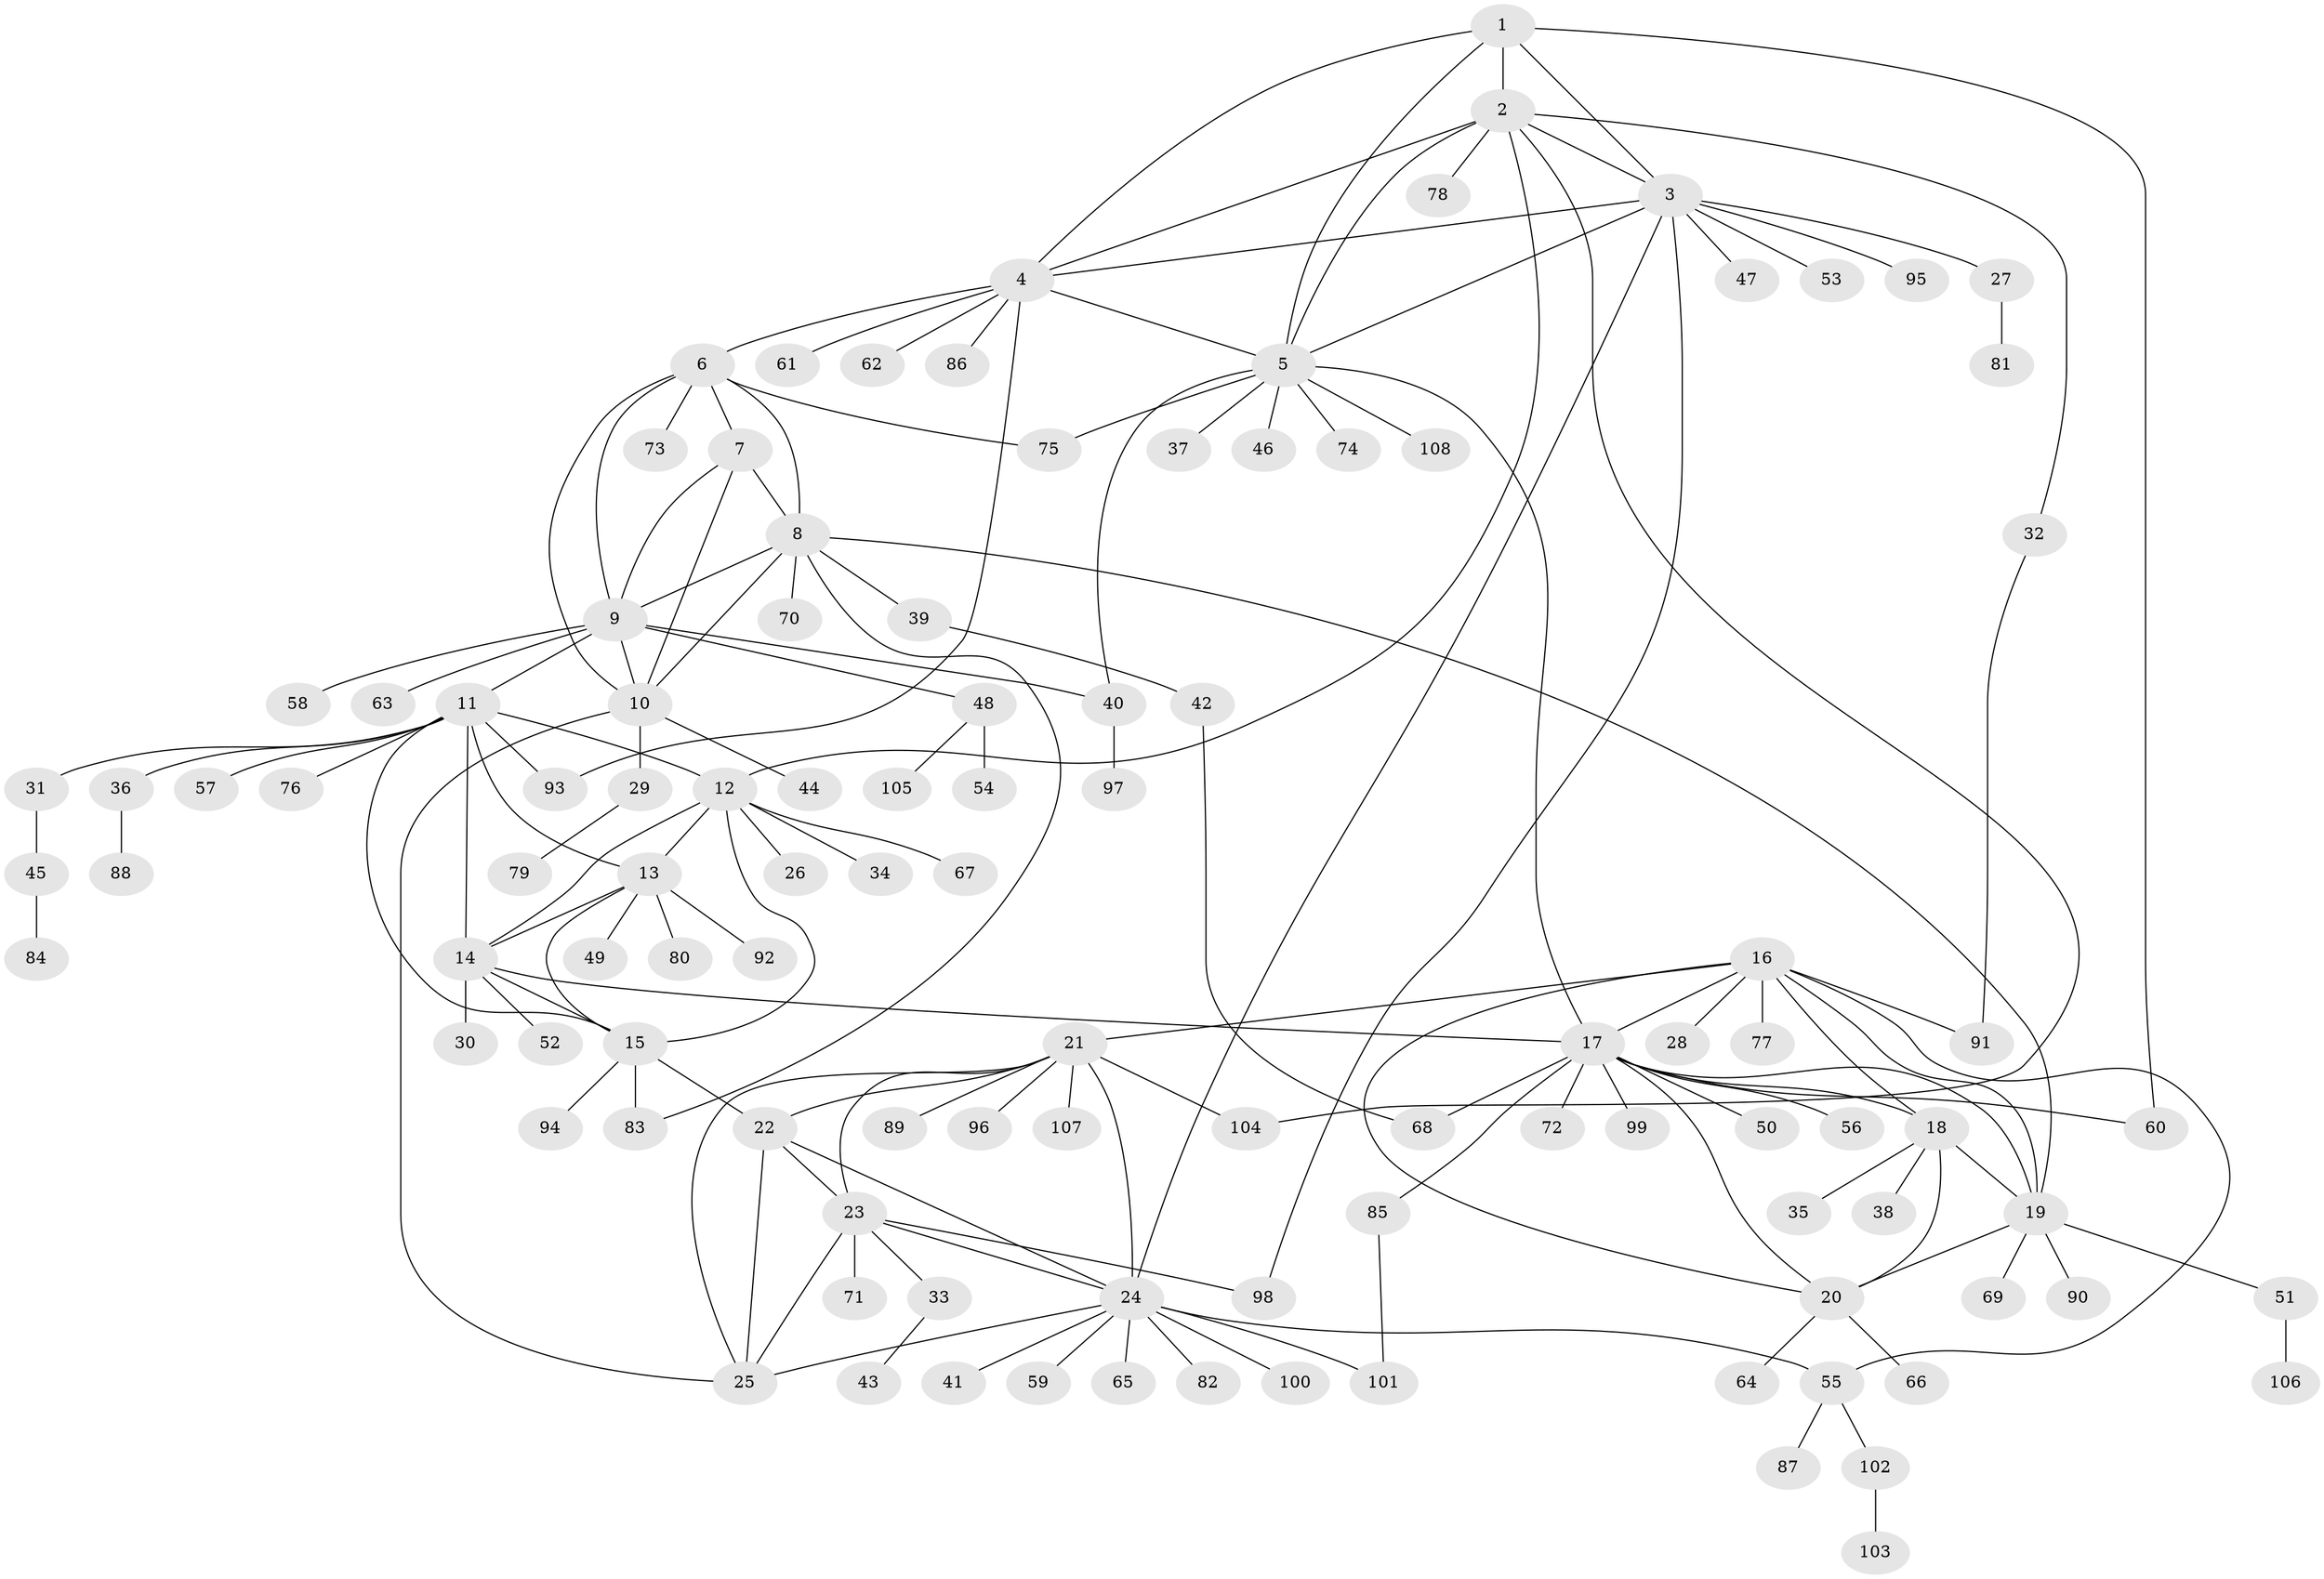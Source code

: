 // coarse degree distribution, {6: 0.013333333333333334, 3: 0.013333333333333334, 12: 0.013333333333333334, 7: 0.013333333333333334, 14: 0.013333333333333334, 5: 0.013333333333333334, 10: 0.02666666666666667, 4: 0.013333333333333334, 1: 0.7333333333333333, 2: 0.12, 18: 0.02666666666666667}
// Generated by graph-tools (version 1.1) at 2025/58/03/04/25 21:58:55]
// undirected, 108 vertices, 154 edges
graph export_dot {
graph [start="1"]
  node [color=gray90,style=filled];
  1;
  2;
  3;
  4;
  5;
  6;
  7;
  8;
  9;
  10;
  11;
  12;
  13;
  14;
  15;
  16;
  17;
  18;
  19;
  20;
  21;
  22;
  23;
  24;
  25;
  26;
  27;
  28;
  29;
  30;
  31;
  32;
  33;
  34;
  35;
  36;
  37;
  38;
  39;
  40;
  41;
  42;
  43;
  44;
  45;
  46;
  47;
  48;
  49;
  50;
  51;
  52;
  53;
  54;
  55;
  56;
  57;
  58;
  59;
  60;
  61;
  62;
  63;
  64;
  65;
  66;
  67;
  68;
  69;
  70;
  71;
  72;
  73;
  74;
  75;
  76;
  77;
  78;
  79;
  80;
  81;
  82;
  83;
  84;
  85;
  86;
  87;
  88;
  89;
  90;
  91;
  92;
  93;
  94;
  95;
  96;
  97;
  98;
  99;
  100;
  101;
  102;
  103;
  104;
  105;
  106;
  107;
  108;
  1 -- 2;
  1 -- 3;
  1 -- 4;
  1 -- 5;
  1 -- 60;
  2 -- 3;
  2 -- 4;
  2 -- 5;
  2 -- 12;
  2 -- 32;
  2 -- 78;
  2 -- 104;
  3 -- 4;
  3 -- 5;
  3 -- 24;
  3 -- 27;
  3 -- 47;
  3 -- 53;
  3 -- 95;
  3 -- 98;
  4 -- 5;
  4 -- 6;
  4 -- 61;
  4 -- 62;
  4 -- 86;
  4 -- 93;
  5 -- 17;
  5 -- 37;
  5 -- 40;
  5 -- 46;
  5 -- 74;
  5 -- 75;
  5 -- 108;
  6 -- 7;
  6 -- 8;
  6 -- 9;
  6 -- 10;
  6 -- 73;
  6 -- 75;
  7 -- 8;
  7 -- 9;
  7 -- 10;
  8 -- 9;
  8 -- 10;
  8 -- 19;
  8 -- 39;
  8 -- 70;
  8 -- 83;
  9 -- 10;
  9 -- 11;
  9 -- 40;
  9 -- 48;
  9 -- 58;
  9 -- 63;
  10 -- 25;
  10 -- 29;
  10 -- 44;
  11 -- 12;
  11 -- 13;
  11 -- 14;
  11 -- 15;
  11 -- 31;
  11 -- 36;
  11 -- 57;
  11 -- 76;
  11 -- 93;
  12 -- 13;
  12 -- 14;
  12 -- 15;
  12 -- 26;
  12 -- 34;
  12 -- 67;
  13 -- 14;
  13 -- 15;
  13 -- 49;
  13 -- 80;
  13 -- 92;
  14 -- 15;
  14 -- 17;
  14 -- 30;
  14 -- 52;
  15 -- 22;
  15 -- 83;
  15 -- 94;
  16 -- 17;
  16 -- 18;
  16 -- 19;
  16 -- 20;
  16 -- 21;
  16 -- 28;
  16 -- 55;
  16 -- 77;
  16 -- 91;
  17 -- 18;
  17 -- 19;
  17 -- 20;
  17 -- 50;
  17 -- 56;
  17 -- 60;
  17 -- 68;
  17 -- 72;
  17 -- 85;
  17 -- 99;
  18 -- 19;
  18 -- 20;
  18 -- 35;
  18 -- 38;
  19 -- 20;
  19 -- 51;
  19 -- 69;
  19 -- 90;
  20 -- 64;
  20 -- 66;
  21 -- 22;
  21 -- 23;
  21 -- 24;
  21 -- 25;
  21 -- 89;
  21 -- 96;
  21 -- 104;
  21 -- 107;
  22 -- 23;
  22 -- 24;
  22 -- 25;
  23 -- 24;
  23 -- 25;
  23 -- 33;
  23 -- 71;
  23 -- 98;
  24 -- 25;
  24 -- 41;
  24 -- 55;
  24 -- 59;
  24 -- 65;
  24 -- 82;
  24 -- 100;
  24 -- 101;
  27 -- 81;
  29 -- 79;
  31 -- 45;
  32 -- 91;
  33 -- 43;
  36 -- 88;
  39 -- 42;
  40 -- 97;
  42 -- 68;
  45 -- 84;
  48 -- 54;
  48 -- 105;
  51 -- 106;
  55 -- 87;
  55 -- 102;
  85 -- 101;
  102 -- 103;
}
